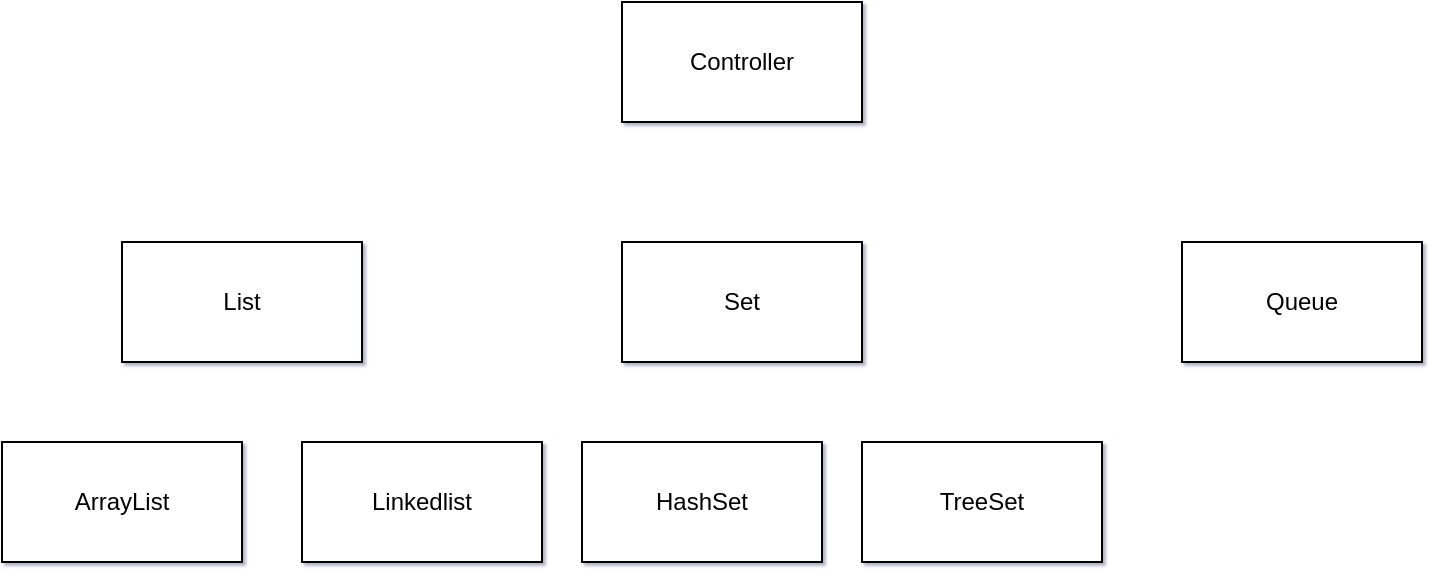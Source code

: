 <mxfile version="13.6.9" type="github">
  <diagram id="DTDqYx9scpHdhnWcBd3I" name="第 1 页">
    <mxGraphModel dx="1426" dy="808" grid="1" gridSize="10" guides="1" tooltips="1" connect="1" arrows="1" fold="1" page="1" pageScale="1" pageWidth="827" pageHeight="1169" background="#ffffff" math="0" shadow="1">
      <root>
        <mxCell id="0" />
        <mxCell id="1" parent="0" />
        <mxCell id="UBCJK9ZITA0MdVZ5dyBG-1" value="Controller" style="whiteSpace=wrap;html=1;" vertex="1" parent="1">
          <mxGeometry x="340" y="30" width="120" height="60" as="geometry" />
        </mxCell>
        <mxCell id="UBCJK9ZITA0MdVZ5dyBG-2" value="Queue" style="whiteSpace=wrap;html=1;" vertex="1" parent="1">
          <mxGeometry x="620" y="150" width="120" height="60" as="geometry" />
        </mxCell>
        <mxCell id="UBCJK9ZITA0MdVZ5dyBG-3" value="Set" style="whiteSpace=wrap;html=1;" vertex="1" parent="1">
          <mxGeometry x="340" y="150" width="120" height="60" as="geometry" />
        </mxCell>
        <mxCell id="UBCJK9ZITA0MdVZ5dyBG-4" value="List" style="whiteSpace=wrap;html=1;" vertex="1" parent="1">
          <mxGeometry x="90" y="150" width="120" height="60" as="geometry" />
        </mxCell>
        <mxCell id="UBCJK9ZITA0MdVZ5dyBG-5" value="ArrayList" style="whiteSpace=wrap;html=1;" vertex="1" parent="1">
          <mxGeometry x="30" y="250" width="120" height="60" as="geometry" />
        </mxCell>
        <mxCell id="UBCJK9ZITA0MdVZ5dyBG-6" value="Linkedlist" style="whiteSpace=wrap;html=1;" vertex="1" parent="1">
          <mxGeometry x="180" y="250" width="120" height="60" as="geometry" />
        </mxCell>
        <mxCell id="UBCJK9ZITA0MdVZ5dyBG-8" value="HashSet" style="rounded=0;whiteSpace=wrap;html=1;" vertex="1" parent="1">
          <mxGeometry x="320" y="250" width="120" height="60" as="geometry" />
        </mxCell>
        <mxCell id="UBCJK9ZITA0MdVZ5dyBG-9" value="TreeSet" style="rounded=0;whiteSpace=wrap;html=1;" vertex="1" parent="1">
          <mxGeometry x="460" y="250" width="120" height="60" as="geometry" />
        </mxCell>
      </root>
    </mxGraphModel>
  </diagram>
</mxfile>
